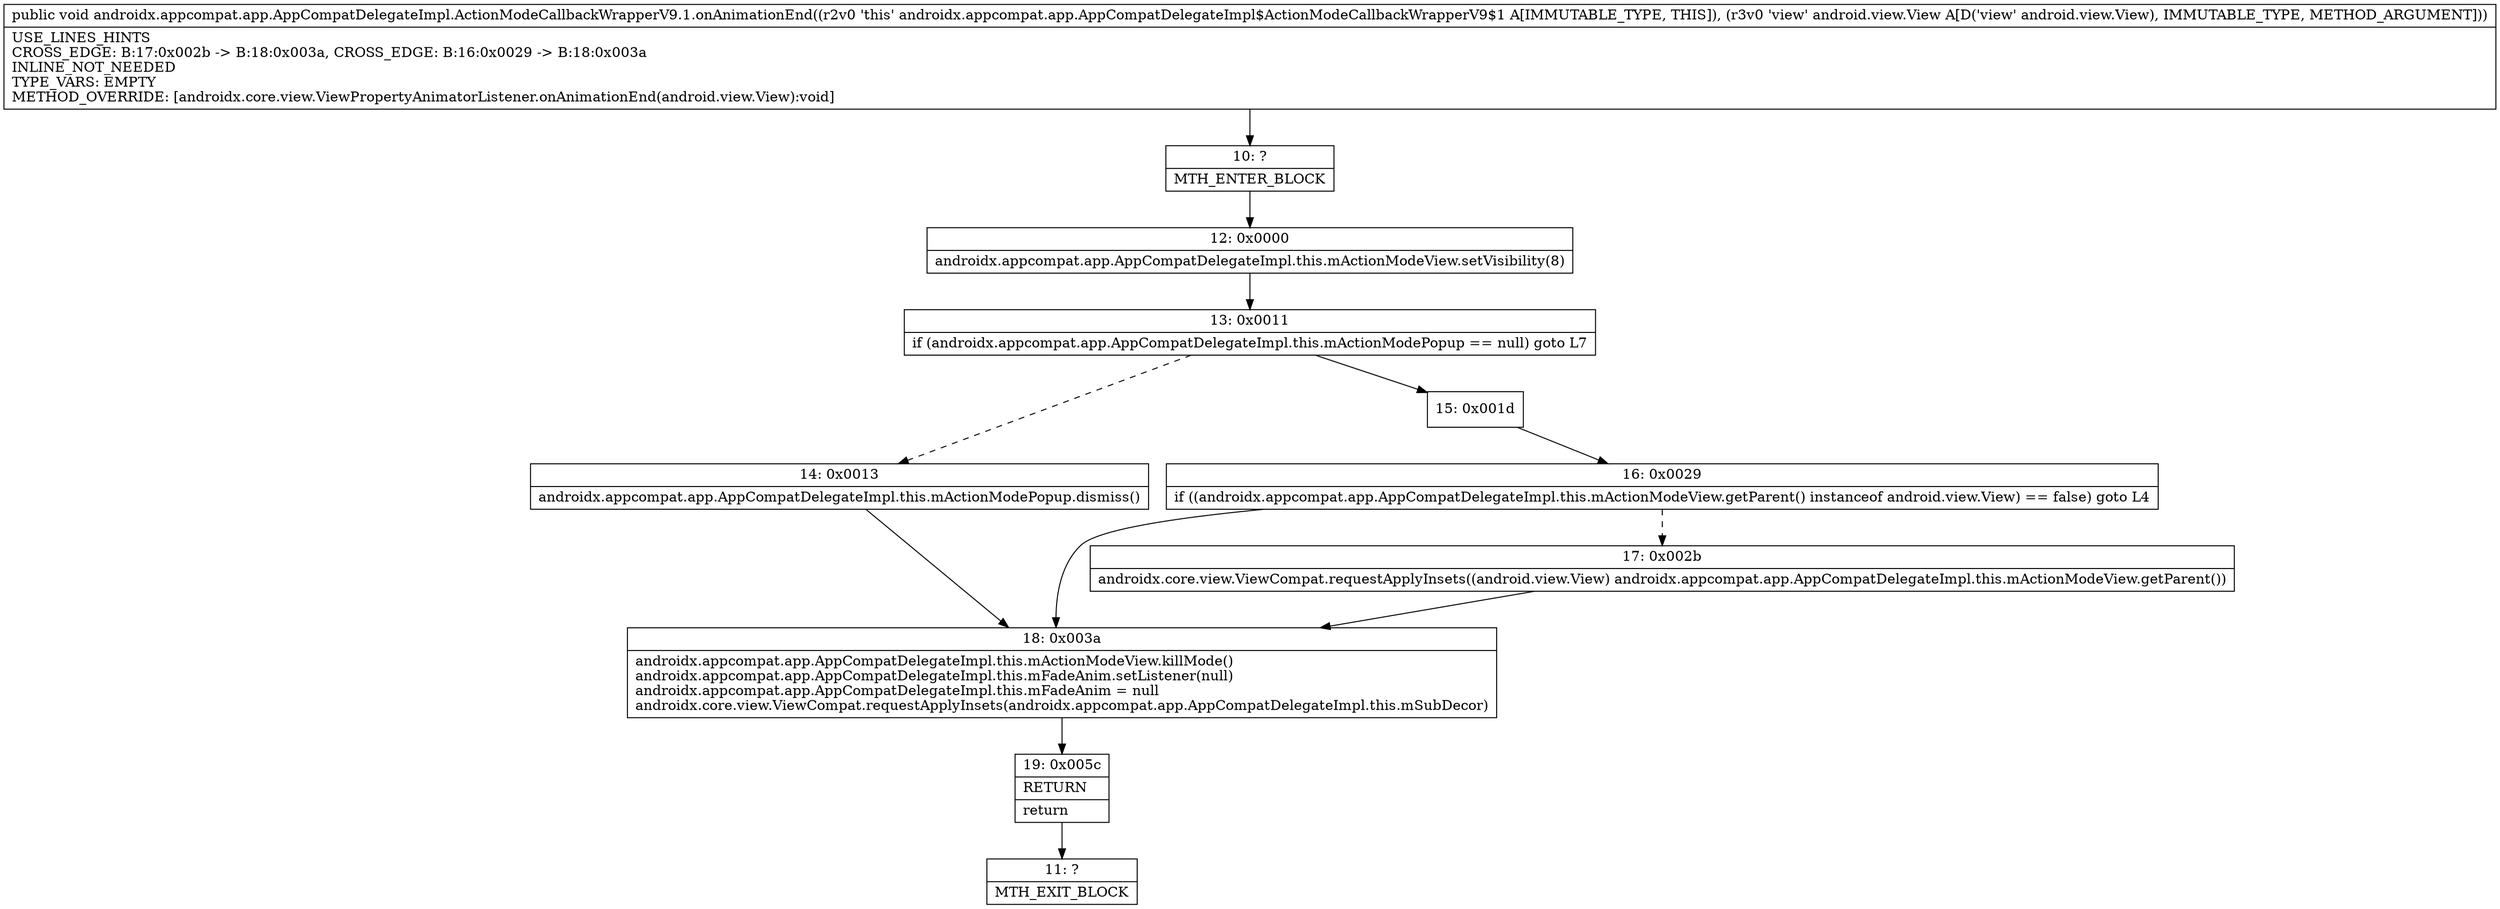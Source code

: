 digraph "CFG forandroidx.appcompat.app.AppCompatDelegateImpl.ActionModeCallbackWrapperV9.1.onAnimationEnd(Landroid\/view\/View;)V" {
Node_10 [shape=record,label="{10\:\ ?|MTH_ENTER_BLOCK\l}"];
Node_12 [shape=record,label="{12\:\ 0x0000|androidx.appcompat.app.AppCompatDelegateImpl.this.mActionModeView.setVisibility(8)\l}"];
Node_13 [shape=record,label="{13\:\ 0x0011|if (androidx.appcompat.app.AppCompatDelegateImpl.this.mActionModePopup == null) goto L7\l}"];
Node_14 [shape=record,label="{14\:\ 0x0013|androidx.appcompat.app.AppCompatDelegateImpl.this.mActionModePopup.dismiss()\l}"];
Node_18 [shape=record,label="{18\:\ 0x003a|androidx.appcompat.app.AppCompatDelegateImpl.this.mActionModeView.killMode()\landroidx.appcompat.app.AppCompatDelegateImpl.this.mFadeAnim.setListener(null)\landroidx.appcompat.app.AppCompatDelegateImpl.this.mFadeAnim = null\landroidx.core.view.ViewCompat.requestApplyInsets(androidx.appcompat.app.AppCompatDelegateImpl.this.mSubDecor)\l}"];
Node_19 [shape=record,label="{19\:\ 0x005c|RETURN\l|return\l}"];
Node_11 [shape=record,label="{11\:\ ?|MTH_EXIT_BLOCK\l}"];
Node_15 [shape=record,label="{15\:\ 0x001d}"];
Node_16 [shape=record,label="{16\:\ 0x0029|if ((androidx.appcompat.app.AppCompatDelegateImpl.this.mActionModeView.getParent() instanceof android.view.View) == false) goto L4\l}"];
Node_17 [shape=record,label="{17\:\ 0x002b|androidx.core.view.ViewCompat.requestApplyInsets((android.view.View) androidx.appcompat.app.AppCompatDelegateImpl.this.mActionModeView.getParent())\l}"];
MethodNode[shape=record,label="{public void androidx.appcompat.app.AppCompatDelegateImpl.ActionModeCallbackWrapperV9.1.onAnimationEnd((r2v0 'this' androidx.appcompat.app.AppCompatDelegateImpl$ActionModeCallbackWrapperV9$1 A[IMMUTABLE_TYPE, THIS]), (r3v0 'view' android.view.View A[D('view' android.view.View), IMMUTABLE_TYPE, METHOD_ARGUMENT]))  | USE_LINES_HINTS\lCROSS_EDGE: B:17:0x002b \-\> B:18:0x003a, CROSS_EDGE: B:16:0x0029 \-\> B:18:0x003a\lINLINE_NOT_NEEDED\lTYPE_VARS: EMPTY\lMETHOD_OVERRIDE: [androidx.core.view.ViewPropertyAnimatorListener.onAnimationEnd(android.view.View):void]\l}"];
MethodNode -> Node_10;Node_10 -> Node_12;
Node_12 -> Node_13;
Node_13 -> Node_14[style=dashed];
Node_13 -> Node_15;
Node_14 -> Node_18;
Node_18 -> Node_19;
Node_19 -> Node_11;
Node_15 -> Node_16;
Node_16 -> Node_17[style=dashed];
Node_16 -> Node_18;
Node_17 -> Node_18;
}


